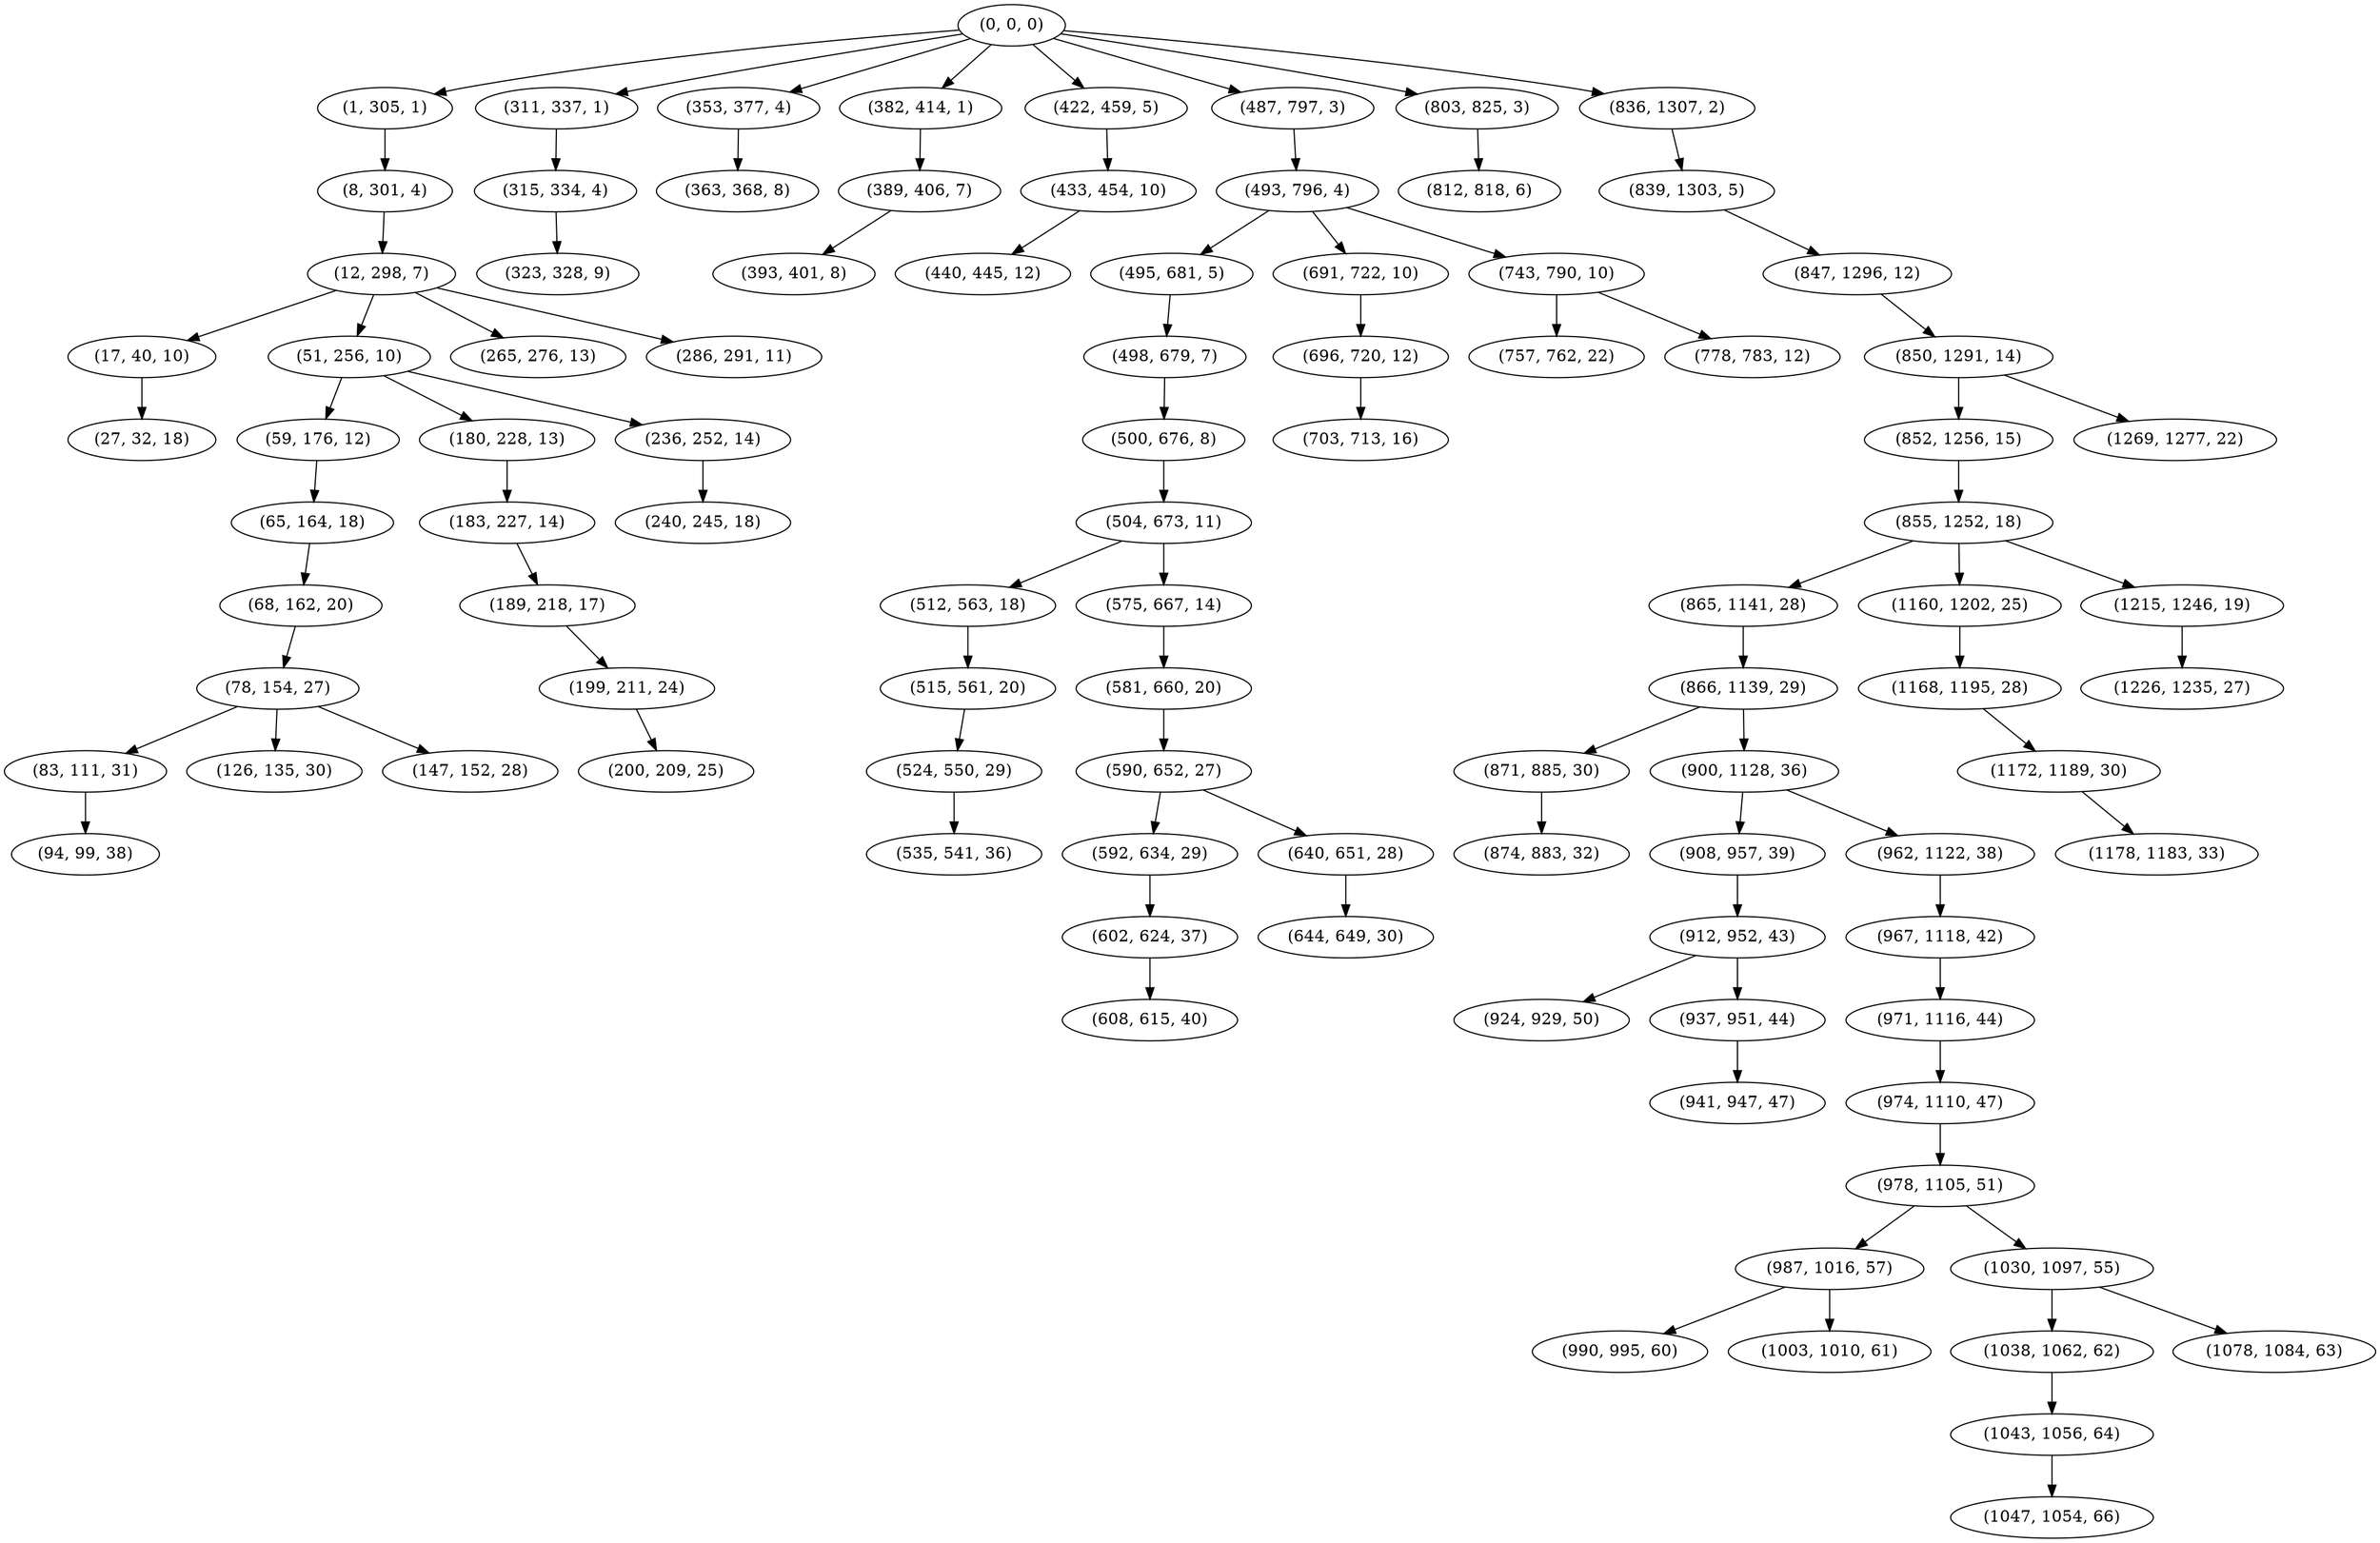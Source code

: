 digraph tree {
    "(0, 0, 0)";
    "(1, 305, 1)";
    "(8, 301, 4)";
    "(12, 298, 7)";
    "(17, 40, 10)";
    "(27, 32, 18)";
    "(51, 256, 10)";
    "(59, 176, 12)";
    "(65, 164, 18)";
    "(68, 162, 20)";
    "(78, 154, 27)";
    "(83, 111, 31)";
    "(94, 99, 38)";
    "(126, 135, 30)";
    "(147, 152, 28)";
    "(180, 228, 13)";
    "(183, 227, 14)";
    "(189, 218, 17)";
    "(199, 211, 24)";
    "(200, 209, 25)";
    "(236, 252, 14)";
    "(240, 245, 18)";
    "(265, 276, 13)";
    "(286, 291, 11)";
    "(311, 337, 1)";
    "(315, 334, 4)";
    "(323, 328, 9)";
    "(353, 377, 4)";
    "(363, 368, 8)";
    "(382, 414, 1)";
    "(389, 406, 7)";
    "(393, 401, 8)";
    "(422, 459, 5)";
    "(433, 454, 10)";
    "(440, 445, 12)";
    "(487, 797, 3)";
    "(493, 796, 4)";
    "(495, 681, 5)";
    "(498, 679, 7)";
    "(500, 676, 8)";
    "(504, 673, 11)";
    "(512, 563, 18)";
    "(515, 561, 20)";
    "(524, 550, 29)";
    "(535, 541, 36)";
    "(575, 667, 14)";
    "(581, 660, 20)";
    "(590, 652, 27)";
    "(592, 634, 29)";
    "(602, 624, 37)";
    "(608, 615, 40)";
    "(640, 651, 28)";
    "(644, 649, 30)";
    "(691, 722, 10)";
    "(696, 720, 12)";
    "(703, 713, 16)";
    "(743, 790, 10)";
    "(757, 762, 22)";
    "(778, 783, 12)";
    "(803, 825, 3)";
    "(812, 818, 6)";
    "(836, 1307, 2)";
    "(839, 1303, 5)";
    "(847, 1296, 12)";
    "(850, 1291, 14)";
    "(852, 1256, 15)";
    "(855, 1252, 18)";
    "(865, 1141, 28)";
    "(866, 1139, 29)";
    "(871, 885, 30)";
    "(874, 883, 32)";
    "(900, 1128, 36)";
    "(908, 957, 39)";
    "(912, 952, 43)";
    "(924, 929, 50)";
    "(937, 951, 44)";
    "(941, 947, 47)";
    "(962, 1122, 38)";
    "(967, 1118, 42)";
    "(971, 1116, 44)";
    "(974, 1110, 47)";
    "(978, 1105, 51)";
    "(987, 1016, 57)";
    "(990, 995, 60)";
    "(1003, 1010, 61)";
    "(1030, 1097, 55)";
    "(1038, 1062, 62)";
    "(1043, 1056, 64)";
    "(1047, 1054, 66)";
    "(1078, 1084, 63)";
    "(1160, 1202, 25)";
    "(1168, 1195, 28)";
    "(1172, 1189, 30)";
    "(1178, 1183, 33)";
    "(1215, 1246, 19)";
    "(1226, 1235, 27)";
    "(1269, 1277, 22)";
    "(0, 0, 0)" -> "(1, 305, 1)";
    "(0, 0, 0)" -> "(311, 337, 1)";
    "(0, 0, 0)" -> "(353, 377, 4)";
    "(0, 0, 0)" -> "(382, 414, 1)";
    "(0, 0, 0)" -> "(422, 459, 5)";
    "(0, 0, 0)" -> "(487, 797, 3)";
    "(0, 0, 0)" -> "(803, 825, 3)";
    "(0, 0, 0)" -> "(836, 1307, 2)";
    "(1, 305, 1)" -> "(8, 301, 4)";
    "(8, 301, 4)" -> "(12, 298, 7)";
    "(12, 298, 7)" -> "(17, 40, 10)";
    "(12, 298, 7)" -> "(51, 256, 10)";
    "(12, 298, 7)" -> "(265, 276, 13)";
    "(12, 298, 7)" -> "(286, 291, 11)";
    "(17, 40, 10)" -> "(27, 32, 18)";
    "(51, 256, 10)" -> "(59, 176, 12)";
    "(51, 256, 10)" -> "(180, 228, 13)";
    "(51, 256, 10)" -> "(236, 252, 14)";
    "(59, 176, 12)" -> "(65, 164, 18)";
    "(65, 164, 18)" -> "(68, 162, 20)";
    "(68, 162, 20)" -> "(78, 154, 27)";
    "(78, 154, 27)" -> "(83, 111, 31)";
    "(78, 154, 27)" -> "(126, 135, 30)";
    "(78, 154, 27)" -> "(147, 152, 28)";
    "(83, 111, 31)" -> "(94, 99, 38)";
    "(180, 228, 13)" -> "(183, 227, 14)";
    "(183, 227, 14)" -> "(189, 218, 17)";
    "(189, 218, 17)" -> "(199, 211, 24)";
    "(199, 211, 24)" -> "(200, 209, 25)";
    "(236, 252, 14)" -> "(240, 245, 18)";
    "(311, 337, 1)" -> "(315, 334, 4)";
    "(315, 334, 4)" -> "(323, 328, 9)";
    "(353, 377, 4)" -> "(363, 368, 8)";
    "(382, 414, 1)" -> "(389, 406, 7)";
    "(389, 406, 7)" -> "(393, 401, 8)";
    "(422, 459, 5)" -> "(433, 454, 10)";
    "(433, 454, 10)" -> "(440, 445, 12)";
    "(487, 797, 3)" -> "(493, 796, 4)";
    "(493, 796, 4)" -> "(495, 681, 5)";
    "(493, 796, 4)" -> "(691, 722, 10)";
    "(493, 796, 4)" -> "(743, 790, 10)";
    "(495, 681, 5)" -> "(498, 679, 7)";
    "(498, 679, 7)" -> "(500, 676, 8)";
    "(500, 676, 8)" -> "(504, 673, 11)";
    "(504, 673, 11)" -> "(512, 563, 18)";
    "(504, 673, 11)" -> "(575, 667, 14)";
    "(512, 563, 18)" -> "(515, 561, 20)";
    "(515, 561, 20)" -> "(524, 550, 29)";
    "(524, 550, 29)" -> "(535, 541, 36)";
    "(575, 667, 14)" -> "(581, 660, 20)";
    "(581, 660, 20)" -> "(590, 652, 27)";
    "(590, 652, 27)" -> "(592, 634, 29)";
    "(590, 652, 27)" -> "(640, 651, 28)";
    "(592, 634, 29)" -> "(602, 624, 37)";
    "(602, 624, 37)" -> "(608, 615, 40)";
    "(640, 651, 28)" -> "(644, 649, 30)";
    "(691, 722, 10)" -> "(696, 720, 12)";
    "(696, 720, 12)" -> "(703, 713, 16)";
    "(743, 790, 10)" -> "(757, 762, 22)";
    "(743, 790, 10)" -> "(778, 783, 12)";
    "(803, 825, 3)" -> "(812, 818, 6)";
    "(836, 1307, 2)" -> "(839, 1303, 5)";
    "(839, 1303, 5)" -> "(847, 1296, 12)";
    "(847, 1296, 12)" -> "(850, 1291, 14)";
    "(850, 1291, 14)" -> "(852, 1256, 15)";
    "(850, 1291, 14)" -> "(1269, 1277, 22)";
    "(852, 1256, 15)" -> "(855, 1252, 18)";
    "(855, 1252, 18)" -> "(865, 1141, 28)";
    "(855, 1252, 18)" -> "(1160, 1202, 25)";
    "(855, 1252, 18)" -> "(1215, 1246, 19)";
    "(865, 1141, 28)" -> "(866, 1139, 29)";
    "(866, 1139, 29)" -> "(871, 885, 30)";
    "(866, 1139, 29)" -> "(900, 1128, 36)";
    "(871, 885, 30)" -> "(874, 883, 32)";
    "(900, 1128, 36)" -> "(908, 957, 39)";
    "(900, 1128, 36)" -> "(962, 1122, 38)";
    "(908, 957, 39)" -> "(912, 952, 43)";
    "(912, 952, 43)" -> "(924, 929, 50)";
    "(912, 952, 43)" -> "(937, 951, 44)";
    "(937, 951, 44)" -> "(941, 947, 47)";
    "(962, 1122, 38)" -> "(967, 1118, 42)";
    "(967, 1118, 42)" -> "(971, 1116, 44)";
    "(971, 1116, 44)" -> "(974, 1110, 47)";
    "(974, 1110, 47)" -> "(978, 1105, 51)";
    "(978, 1105, 51)" -> "(987, 1016, 57)";
    "(978, 1105, 51)" -> "(1030, 1097, 55)";
    "(987, 1016, 57)" -> "(990, 995, 60)";
    "(987, 1016, 57)" -> "(1003, 1010, 61)";
    "(1030, 1097, 55)" -> "(1038, 1062, 62)";
    "(1030, 1097, 55)" -> "(1078, 1084, 63)";
    "(1038, 1062, 62)" -> "(1043, 1056, 64)";
    "(1043, 1056, 64)" -> "(1047, 1054, 66)";
    "(1160, 1202, 25)" -> "(1168, 1195, 28)";
    "(1168, 1195, 28)" -> "(1172, 1189, 30)";
    "(1172, 1189, 30)" -> "(1178, 1183, 33)";
    "(1215, 1246, 19)" -> "(1226, 1235, 27)";
}
